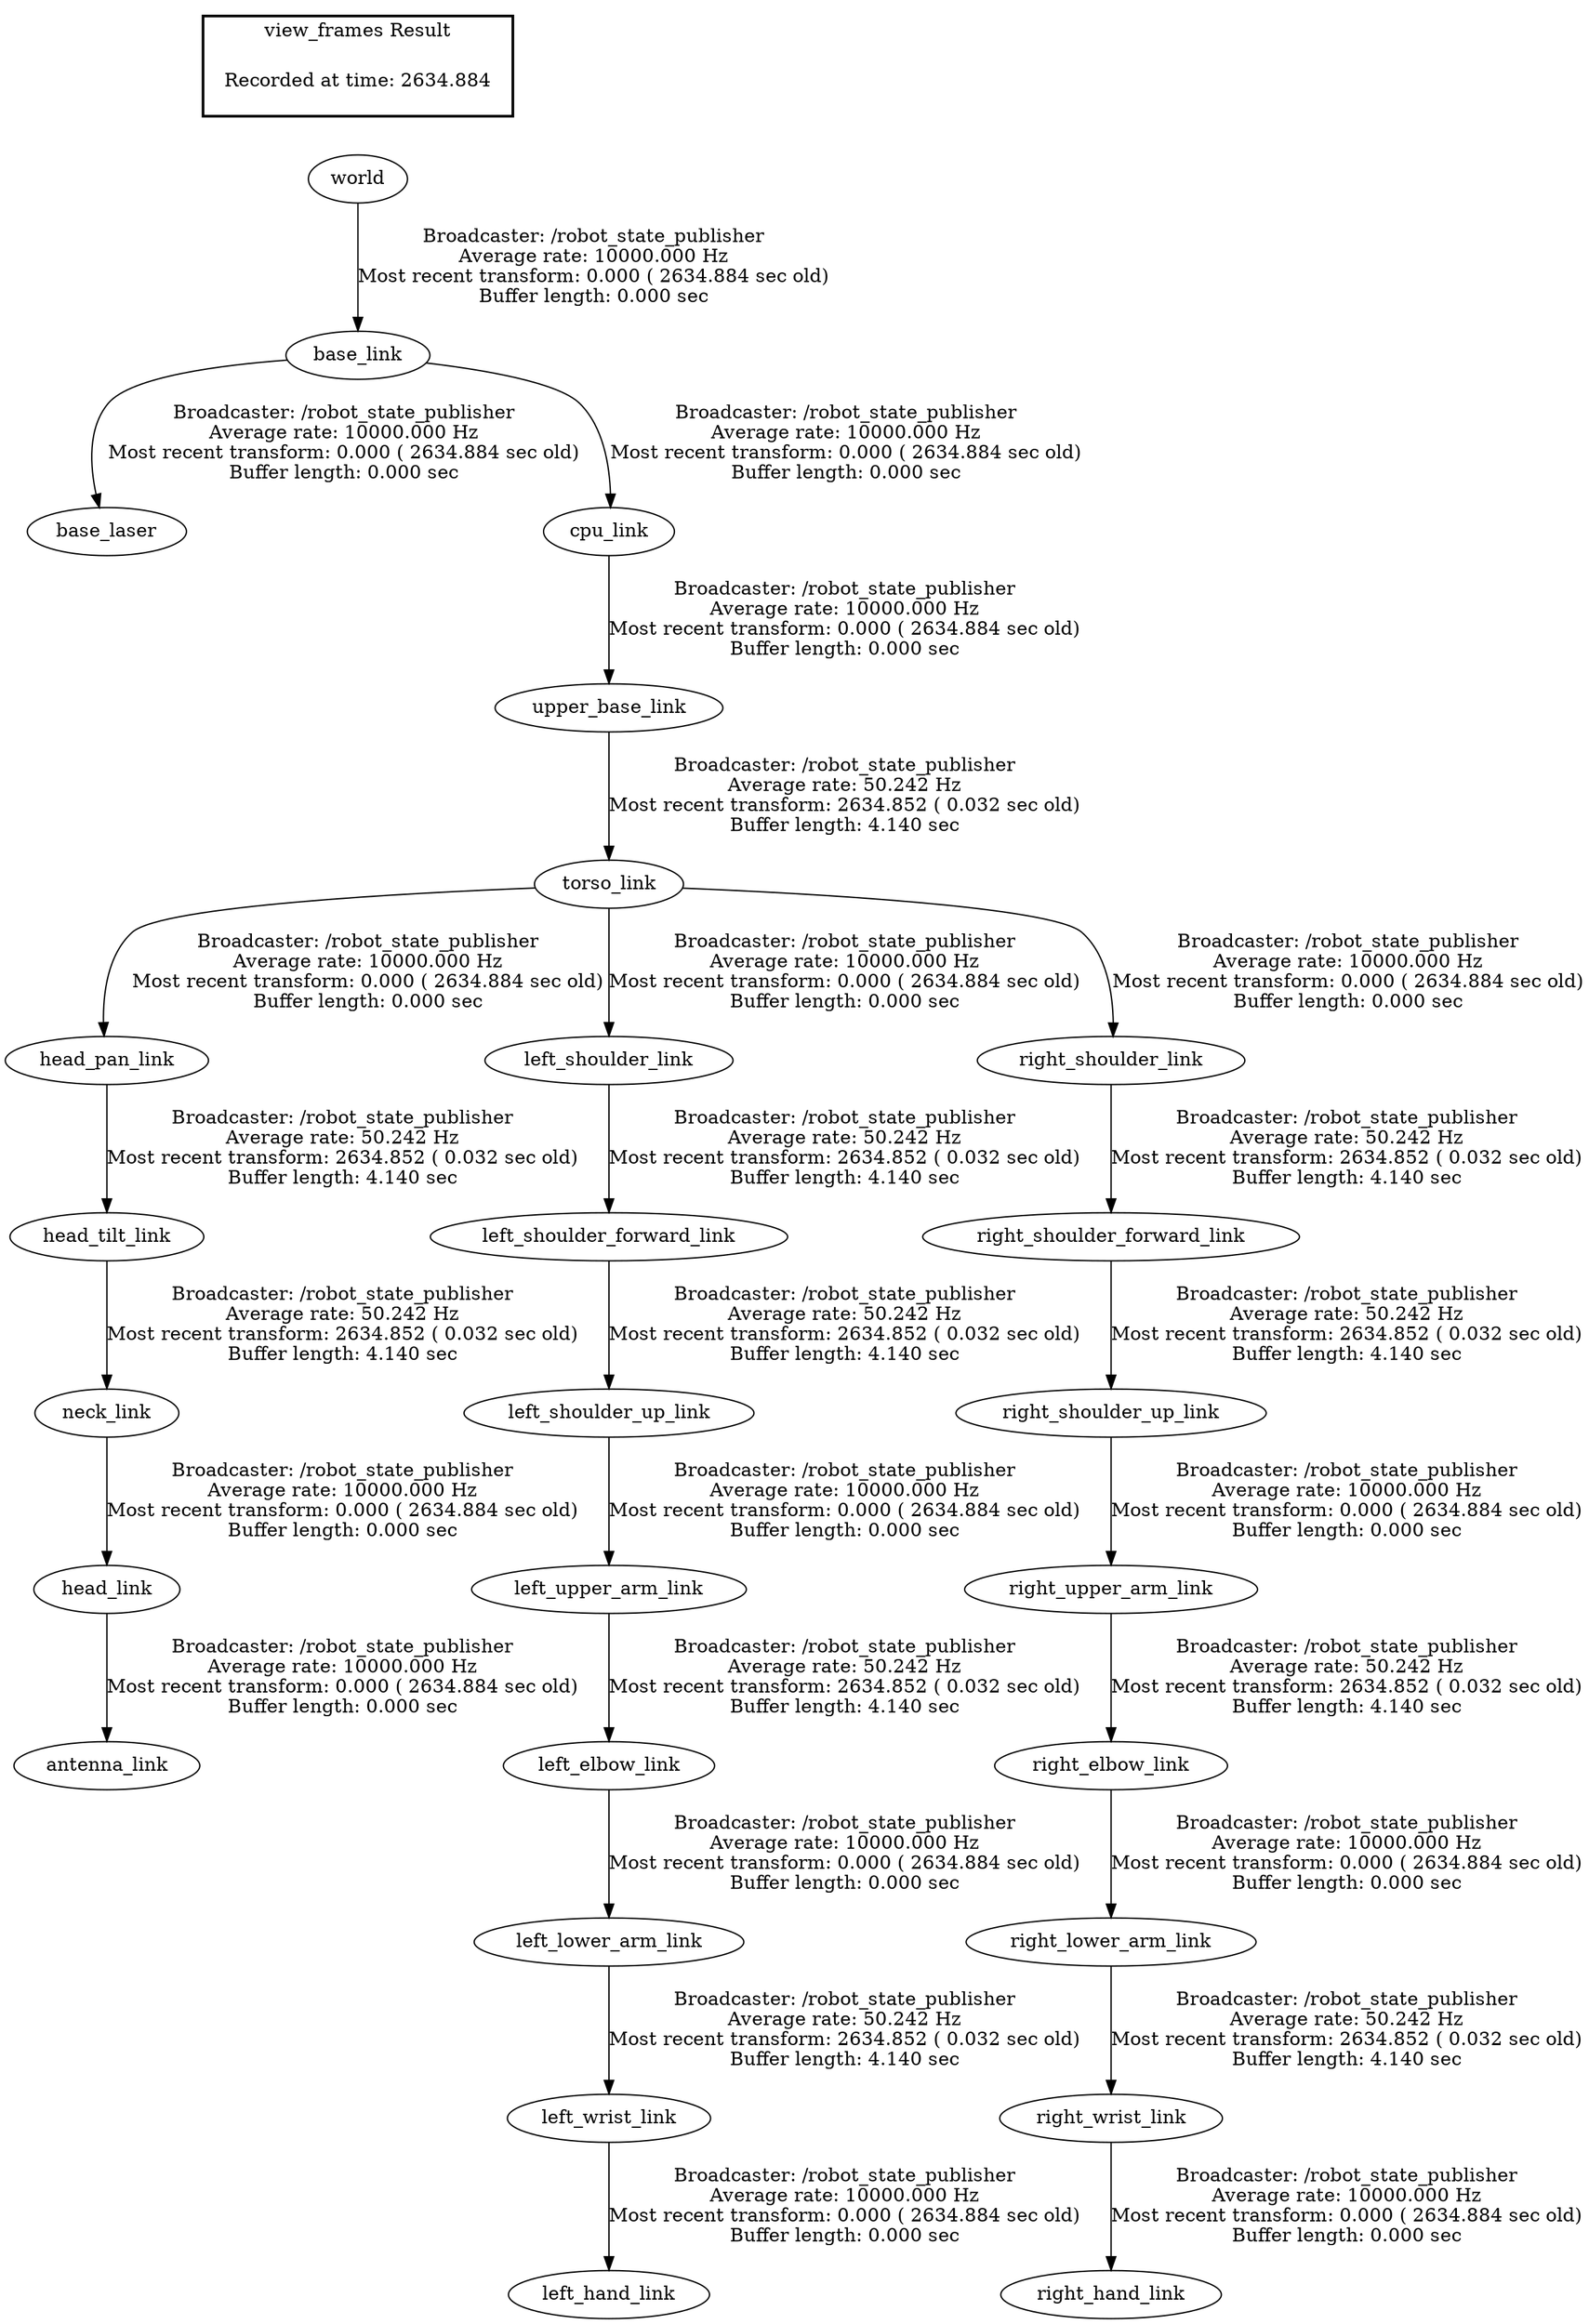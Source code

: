 digraph G {
"head_link" -> "antenna_link"[label="Broadcaster: /robot_state_publisher\nAverage rate: 10000.000 Hz\nMost recent transform: 0.000 ( 2634.884 sec old)\nBuffer length: 0.000 sec\n"];
"neck_link" -> "head_link"[label="Broadcaster: /robot_state_publisher\nAverage rate: 10000.000 Hz\nMost recent transform: 0.000 ( 2634.884 sec old)\nBuffer length: 0.000 sec\n"];
"base_link" -> "base_laser"[label="Broadcaster: /robot_state_publisher\nAverage rate: 10000.000 Hz\nMost recent transform: 0.000 ( 2634.884 sec old)\nBuffer length: 0.000 sec\n"];
"world" -> "base_link"[label="Broadcaster: /robot_state_publisher\nAverage rate: 10000.000 Hz\nMost recent transform: 0.000 ( 2634.884 sec old)\nBuffer length: 0.000 sec\n"];
"base_link" -> "cpu_link"[label="Broadcaster: /robot_state_publisher\nAverage rate: 10000.000 Hz\nMost recent transform: 0.000 ( 2634.884 sec old)\nBuffer length: 0.000 sec\n"];
"torso_link" -> "head_pan_link"[label="Broadcaster: /robot_state_publisher\nAverage rate: 10000.000 Hz\nMost recent transform: 0.000 ( 2634.884 sec old)\nBuffer length: 0.000 sec\n"];
"upper_base_link" -> "torso_link"[label="Broadcaster: /robot_state_publisher\nAverage rate: 50.242 Hz\nMost recent transform: 2634.852 ( 0.032 sec old)\nBuffer length: 4.140 sec\n"];
"left_wrist_link" -> "left_hand_link"[label="Broadcaster: /robot_state_publisher\nAverage rate: 10000.000 Hz\nMost recent transform: 0.000 ( 2634.884 sec old)\nBuffer length: 0.000 sec\n"];
"left_lower_arm_link" -> "left_wrist_link"[label="Broadcaster: /robot_state_publisher\nAverage rate: 50.242 Hz\nMost recent transform: 2634.852 ( 0.032 sec old)\nBuffer length: 4.140 sec\n"];
"left_elbow_link" -> "left_lower_arm_link"[label="Broadcaster: /robot_state_publisher\nAverage rate: 10000.000 Hz\nMost recent transform: 0.000 ( 2634.884 sec old)\nBuffer length: 0.000 sec\n"];
"left_upper_arm_link" -> "left_elbow_link"[label="Broadcaster: /robot_state_publisher\nAverage rate: 50.242 Hz\nMost recent transform: 2634.852 ( 0.032 sec old)\nBuffer length: 4.140 sec\n"];
"torso_link" -> "left_shoulder_link"[label="Broadcaster: /robot_state_publisher\nAverage rate: 10000.000 Hz\nMost recent transform: 0.000 ( 2634.884 sec old)\nBuffer length: 0.000 sec\n"];
"left_shoulder_up_link" -> "left_upper_arm_link"[label="Broadcaster: /robot_state_publisher\nAverage rate: 10000.000 Hz\nMost recent transform: 0.000 ( 2634.884 sec old)\nBuffer length: 0.000 sec\n"];
"left_shoulder_forward_link" -> "left_shoulder_up_link"[label="Broadcaster: /robot_state_publisher\nAverage rate: 50.242 Hz\nMost recent transform: 2634.852 ( 0.032 sec old)\nBuffer length: 4.140 sec\n"];
"head_tilt_link" -> "neck_link"[label="Broadcaster: /robot_state_publisher\nAverage rate: 50.242 Hz\nMost recent transform: 2634.852 ( 0.032 sec old)\nBuffer length: 4.140 sec\n"];
"right_wrist_link" -> "right_hand_link"[label="Broadcaster: /robot_state_publisher\nAverage rate: 10000.000 Hz\nMost recent transform: 0.000 ( 2634.884 sec old)\nBuffer length: 0.000 sec\n"];
"right_lower_arm_link" -> "right_wrist_link"[label="Broadcaster: /robot_state_publisher\nAverage rate: 50.242 Hz\nMost recent transform: 2634.852 ( 0.032 sec old)\nBuffer length: 4.140 sec\n"];
"right_elbow_link" -> "right_lower_arm_link"[label="Broadcaster: /robot_state_publisher\nAverage rate: 10000.000 Hz\nMost recent transform: 0.000 ( 2634.884 sec old)\nBuffer length: 0.000 sec\n"];
"right_upper_arm_link" -> "right_elbow_link"[label="Broadcaster: /robot_state_publisher\nAverage rate: 50.242 Hz\nMost recent transform: 2634.852 ( 0.032 sec old)\nBuffer length: 4.140 sec\n"];
"torso_link" -> "right_shoulder_link"[label="Broadcaster: /robot_state_publisher\nAverage rate: 10000.000 Hz\nMost recent transform: 0.000 ( 2634.884 sec old)\nBuffer length: 0.000 sec\n"];
"right_shoulder_up_link" -> "right_upper_arm_link"[label="Broadcaster: /robot_state_publisher\nAverage rate: 10000.000 Hz\nMost recent transform: 0.000 ( 2634.884 sec old)\nBuffer length: 0.000 sec\n"];
"right_shoulder_forward_link" -> "right_shoulder_up_link"[label="Broadcaster: /robot_state_publisher\nAverage rate: 50.242 Hz\nMost recent transform: 2634.852 ( 0.032 sec old)\nBuffer length: 4.140 sec\n"];
"cpu_link" -> "upper_base_link"[label="Broadcaster: /robot_state_publisher\nAverage rate: 10000.000 Hz\nMost recent transform: 0.000 ( 2634.884 sec old)\nBuffer length: 0.000 sec\n"];
"head_pan_link" -> "head_tilt_link"[label="Broadcaster: /robot_state_publisher\nAverage rate: 50.242 Hz\nMost recent transform: 2634.852 ( 0.032 sec old)\nBuffer length: 4.140 sec\n"];
"left_shoulder_link" -> "left_shoulder_forward_link"[label="Broadcaster: /robot_state_publisher\nAverage rate: 50.242 Hz\nMost recent transform: 2634.852 ( 0.032 sec old)\nBuffer length: 4.140 sec\n"];
"right_shoulder_link" -> "right_shoulder_forward_link"[label="Broadcaster: /robot_state_publisher\nAverage rate: 50.242 Hz\nMost recent transform: 2634.852 ( 0.032 sec old)\nBuffer length: 4.140 sec\n"];
edge [style=invis];
 subgraph cluster_legend { style=bold; color=black; label ="view_frames Result";
"Recorded at time: 2634.884"[ shape=plaintext ] ;
 }->"world";
}